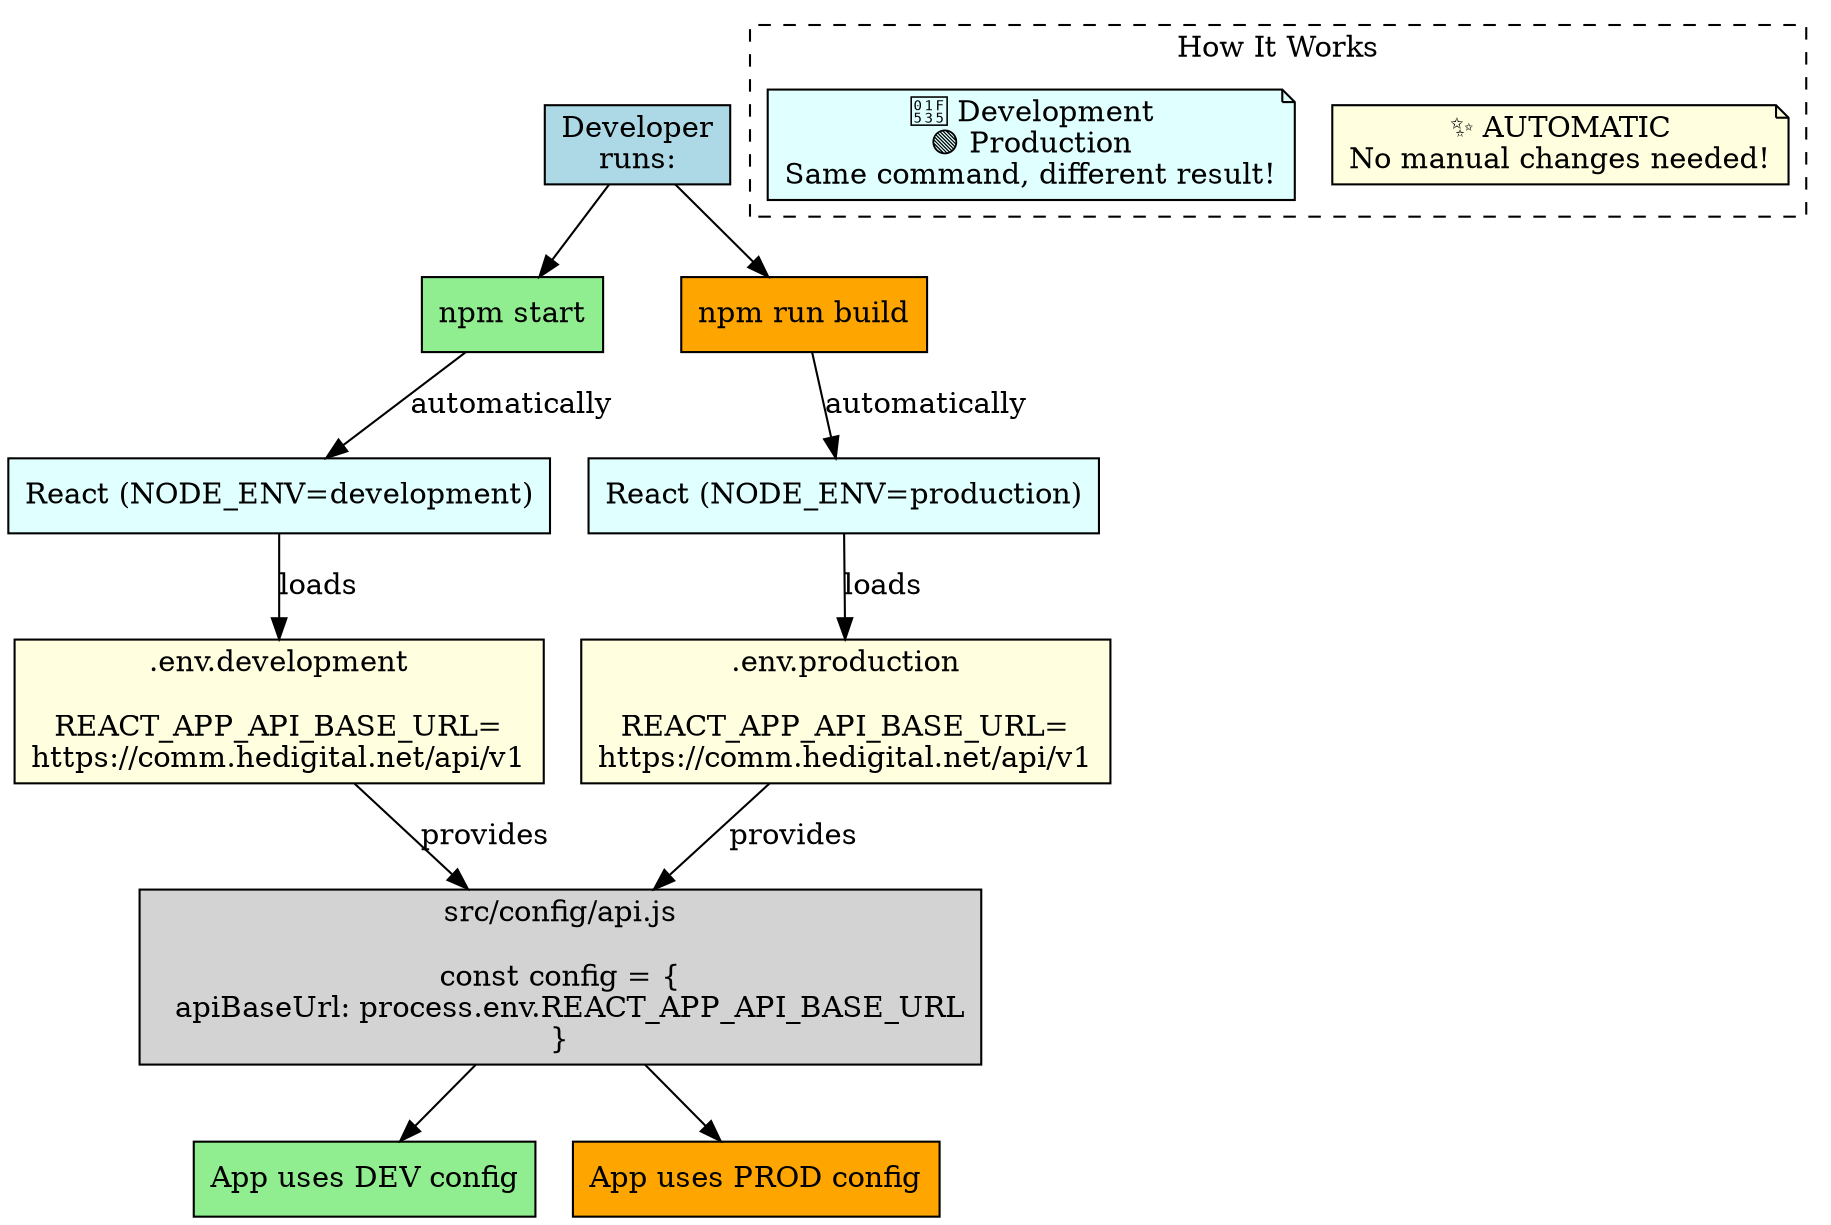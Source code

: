 digraph EnvironmentFlow {
    rankdir=TB;
    node [shape=box, style=filled];

    // Developer actions
    dev [label="Developer\nruns:", fillcolor=lightblue];
    npm_start [label="npm start", fillcolor=lightgreen];
    npm_build [label="npm run build", fillcolor=orange];

    // Environment files
    env_dev [label=".env.development\n\nREACT_APP_API_BASE_URL=\nhttps://comm.hedigital.net/api/v1", fillcolor=lightyellow];
    env_prod [label=".env.production\n\nREACT_APP_API_BASE_URL=\nhttps://comm.hedigital.net/api/v1", fillcolor=lightyellow];

    // React processing
    react_dev [label="React (NODE_ENV=development)", fillcolor=lightcyan];
    react_prod [label="React (NODE_ENV=production)", fillcolor=lightcyan];

    // Config module
    config [label="src/config/api.js\n\nconst config = {\n  apiBaseUrl: process.env.REACT_APP_API_BASE_URL\n}", fillcolor=lightgray];

    // Application
    app_dev [label="App uses DEV config", fillcolor=lightgreen];
    app_prod [label="App uses PROD config", fillcolor=orange];

    // Flow for development
    dev -> npm_start;
    npm_start -> react_dev [label="automatically"];
    react_dev -> env_dev [label="loads"];
    env_dev -> config [label="provides"];
    config -> app_dev;

    // Flow for production
    dev -> npm_build;
    npm_build -> react_prod [label="automatically"];
    react_prod -> env_prod [label="loads"];
    env_prod -> config [label="provides"];
    config -> app_prod;

    // Legend
    subgraph cluster_legend {
        label = "How It Works";
        style = "dashed";
        note1 [label="✨ AUTOMATIC\nNo manual changes needed!", shape=note, fillcolor=lightyellow];
        note2 [label="🔵 Development\n🟢 Production\nSame command, different result!", shape=note, fillcolor=lightcyan];
    }
}
